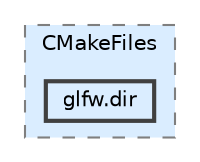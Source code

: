 digraph "build/vendor/glfw/src/CMakeFiles/glfw.dir"
{
 // LATEX_PDF_SIZE
  bgcolor="transparent";
  edge [fontname=Helvetica,fontsize=10,labelfontname=Helvetica,labelfontsize=10];
  node [fontname=Helvetica,fontsize=10,shape=box,height=0.2,width=0.4];
  compound=true
  subgraph clusterdir_5663bef1178c97cb0631c05a9bf2bd00 {
    graph [ bgcolor="#daedff", pencolor="grey50", label="CMakeFiles", fontname=Helvetica,fontsize=10 style="filled,dashed", URL="dir_5663bef1178c97cb0631c05a9bf2bd00.html",tooltip=""]
  dir_4b5d66ea76c5af8a09ca87e92393d994 [label="glfw.dir", fillcolor="#daedff", color="grey25", style="filled,bold", URL="dir_4b5d66ea76c5af8a09ca87e92393d994.html",tooltip=""];
  }
}
